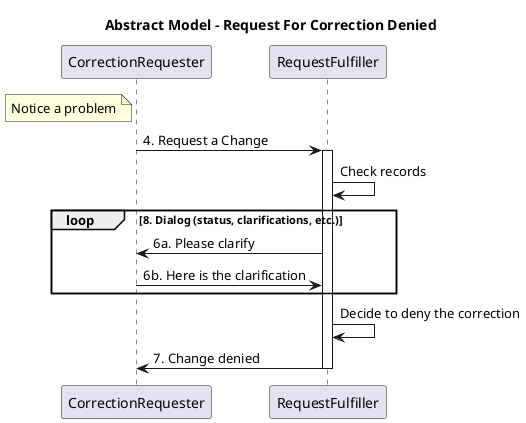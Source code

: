 @startuml
title Abstract Model - Request For Correction Denied

note left of CorrectionRequester
Notice a problem
end note
CorrectionRequester->RequestFulfiller : 4. Request a Change
Activate RequestFulfiller
RequestFulfiller->RequestFulfiller : Check records

loop 8. Dialog (status, clarifications, etc.)
   RequestFulfiller->CorrectionRequester : 6a. Please clarify
   CorrectionRequester->RequestFulfiller : 6b. Here is the clarification
end

RequestFulfiller->RequestFulfiller : Decide to deny the correction
RequestFulfiller->CorrectionRequester : 7. Change denied
Deactivate RequestFulfiller

@enduml

